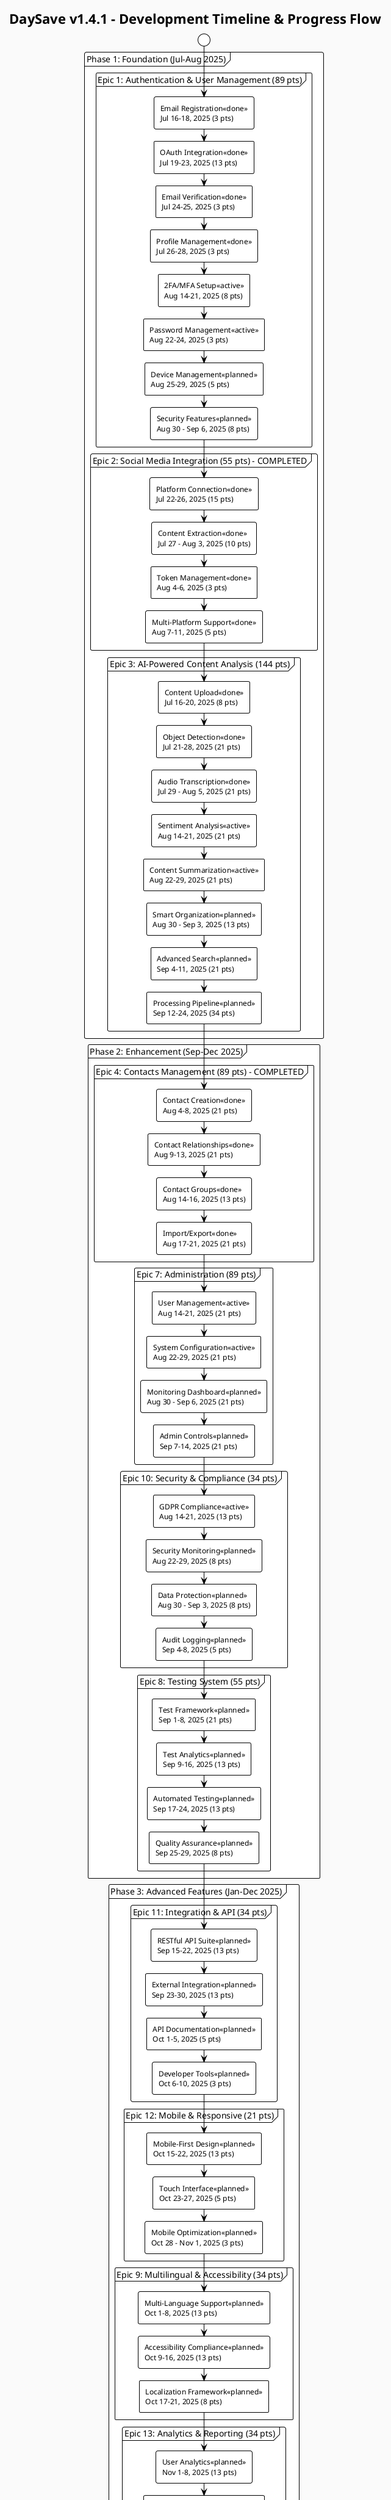@startuml DaySave Development Timeline
!theme plain
title DaySave v1.4.1 - Development Timeline & Progress Flow

skinparam backgroundColor #FAFAFA
skinparam roundcorner 5

' Define colors for different statuses
skinparam activity {
    BackgroundColor<<done>> #C8E6C9
    BorderColor<<done>> #4CAF50
    BackgroundColor<<active>> #BBDEFB
    BorderColor<<active>> #2196F3
    BackgroundColor<<planned>> #F5F5F5
    BorderColor<<planned>> #9E9E9E
}

start

partition "Phase 1: Foundation (Jul-Aug 2025)" {
    
    partition "Epic 1: Authentication & User Management (89 pts)" {
        :Email Registration<<done>>
        Jul 16-18, 2025 (3 pts);
        
        :OAuth Integration<<done>>
        Jul 19-23, 2025 (13 pts);
        
        :Email Verification<<done>>
        Jul 24-25, 2025 (3 pts);
        
        :Profile Management<<done>>
        Jul 26-28, 2025 (3 pts);
        
        :2FA/MFA Setup<<active>>
        Aug 14-21, 2025 (8 pts);
        
        :Password Management<<active>>
        Aug 22-24, 2025 (3 pts);
        
        :Device Management<<planned>>
        Aug 25-29, 2025 (5 pts);
        
        :Security Features<<planned>>
        Aug 30 - Sep 6, 2025 (8 pts);
    }
    
    partition "Epic 2: Social Media Integration (55 pts) - COMPLETED" {
        :Platform Connection<<done>>
        Jul 22-26, 2025 (15 pts);
        
        :Content Extraction<<done>>
        Jul 27 - Aug 3, 2025 (10 pts);
        
        :Token Management<<done>>
        Aug 4-6, 2025 (3 pts);
        
        :Multi-Platform Support<<done>>
        Aug 7-11, 2025 (5 pts);
    }
    
    partition "Epic 3: AI-Powered Content Analysis (144 pts)" {
        :Content Upload<<done>>
        Jul 16-20, 2025 (8 pts);
        
        :Object Detection<<done>>
        Jul 21-28, 2025 (21 pts);
        
        :Audio Transcription<<done>>
        Jul 29 - Aug 5, 2025 (21 pts);
        
        :Sentiment Analysis<<active>>
        Aug 14-21, 2025 (21 pts);
        
        :Content Summarization<<active>>
        Aug 22-29, 2025 (21 pts);
        
        :Smart Organization<<planned>>
        Aug 30 - Sep 3, 2025 (13 pts);
        
        :Advanced Search<<planned>>
        Sep 4-11, 2025 (21 pts);
        
        :Processing Pipeline<<planned>>
        Sep 12-24, 2025 (34 pts);
    }
}

partition "Phase 2: Enhancement (Sep-Dec 2025)" {
    
    partition "Epic 4: Contacts Management (89 pts) - COMPLETED" {
        :Contact Creation<<done>>
        Aug 4-8, 2025 (21 pts);
        
        :Contact Relationships<<done>>
        Aug 9-13, 2025 (21 pts);
        
        :Contact Groups<<done>>
        Aug 14-16, 2025 (13 pts);
        
        :Import/Export<<done>>
        Aug 17-21, 2025 (21 pts);
    }
    
    partition "Epic 7: Administration (89 pts)" {
        :User Management<<active>>
        Aug 14-21, 2025 (21 pts);
        
        :System Configuration<<active>>
        Aug 22-29, 2025 (21 pts);
        
        :Monitoring Dashboard<<planned>>
        Aug 30 - Sep 6, 2025 (21 pts);
        
        :Admin Controls<<planned>>
        Sep 7-14, 2025 (21 pts);
    }
    
    partition "Epic 10: Security & Compliance (34 pts)" {
        :GDPR Compliance<<active>>
        Aug 14-21, 2025 (13 pts);
        
        :Security Monitoring<<planned>>
        Aug 22-29, 2025 (8 pts);
        
        :Data Protection<<planned>>
        Aug 30 - Sep 3, 2025 (8 pts);
        
        :Audit Logging<<planned>>
        Sep 4-8, 2025 (5 pts);
    }
    
    partition "Epic 8: Testing System (55 pts)" {
        :Test Framework<<planned>>
        Sep 1-8, 2025 (21 pts);
        
        :Test Analytics<<planned>>
        Sep 9-16, 2025 (13 pts);
        
        :Automated Testing<<planned>>
        Sep 17-24, 2025 (13 pts);
        
        :Quality Assurance<<planned>>
        Sep 25-29, 2025 (8 pts);
    }
}

partition "Phase 3: Advanced Features (Jan-Dec 2025)" {
    
    partition "Epic 11: Integration & API (34 pts)" {
        :RESTful API Suite<<planned>>
        Sep 15-22, 2025 (13 pts);
        
        :External Integration<<planned>>
        Sep 23-30, 2025 (13 pts);
        
        :API Documentation<<planned>>
        Oct 1-5, 2025 (5 pts);
        
        :Developer Tools<<planned>>
        Oct 6-10, 2025 (3 pts);
    }
    
    partition "Epic 12: Mobile & Responsive (21 pts)" {
        :Mobile-First Design<<planned>>
        Oct 15-22, 2025 (13 pts);
        
        :Touch Interface<<planned>>
        Oct 23-27, 2025 (5 pts);
        
        :Mobile Optimization<<planned>>
        Oct 28 - Nov 1, 2025 (3 pts);
    }
    
    partition "Epic 9: Multilingual & Accessibility (34 pts)" {
        :Multi-Language Support<<planned>>
        Oct 1-8, 2025 (13 pts);
        
        :Accessibility Compliance<<planned>>
        Oct 9-16, 2025 (13 pts);
        
        :Localization Framework<<planned>>
        Oct 17-21, 2025 (8 pts);
    }
    
    partition "Epic 13: Analytics & Reporting (34 pts)" {
        :User Analytics<<planned>>
        Nov 1-8, 2025 (13 pts);
        
        :Business Intelligence<<planned>>
        Nov 9-16, 2025 (13 pts);
        
        :Custom Reports<<planned>>
        Nov 17-21, 2025 (5 pts);
        
        :Dashboard Enhancement<<planned>>
        Nov 22-26, 2025 (3 pts);
    }
}

stop

note right
    **🎯 Release 1.0 MVP**
    Target: June 30, 2026
    Story Points: 400
    Status: Foundation Complete
end note

note right
    **🚀 Release 1.1 Enhanced**
    Target: September 30, 2026
    Story Points: 250
    Status: Planned
end note

note right
    **🌟 Release 1.2 Advanced**
    Target: December 31, 2026
    Story Points: 137
    Status: Planned
end note

legend right
    |Status| Color | Description |
    |<#C8E6C9>| Done | Completed features |
    |<#BBDEFB>| Active | In development |
    |<#F5F5F5>| Planned | Future development |
    
    **Epic Completion Status:**
    ✅ Social Media Integration (100%)
    ✅ Contacts Management (100%)
    ✅ Content Sharing (100%)
    ✅ File Management (100%)
    🔄 Authentication (85%)
    🔄 AI Analysis (75%)
    🔄 Administration (60%)
    🔄 Security (45%)
endlegend

floating note left: **Project Timeline Summary**\n**Total Story Points:** 787\n**Completed:** 623 (79.2%)\n**Current Phase:** Enhancement\n**Next Milestone:** Release 1.0 MVP

@enduml